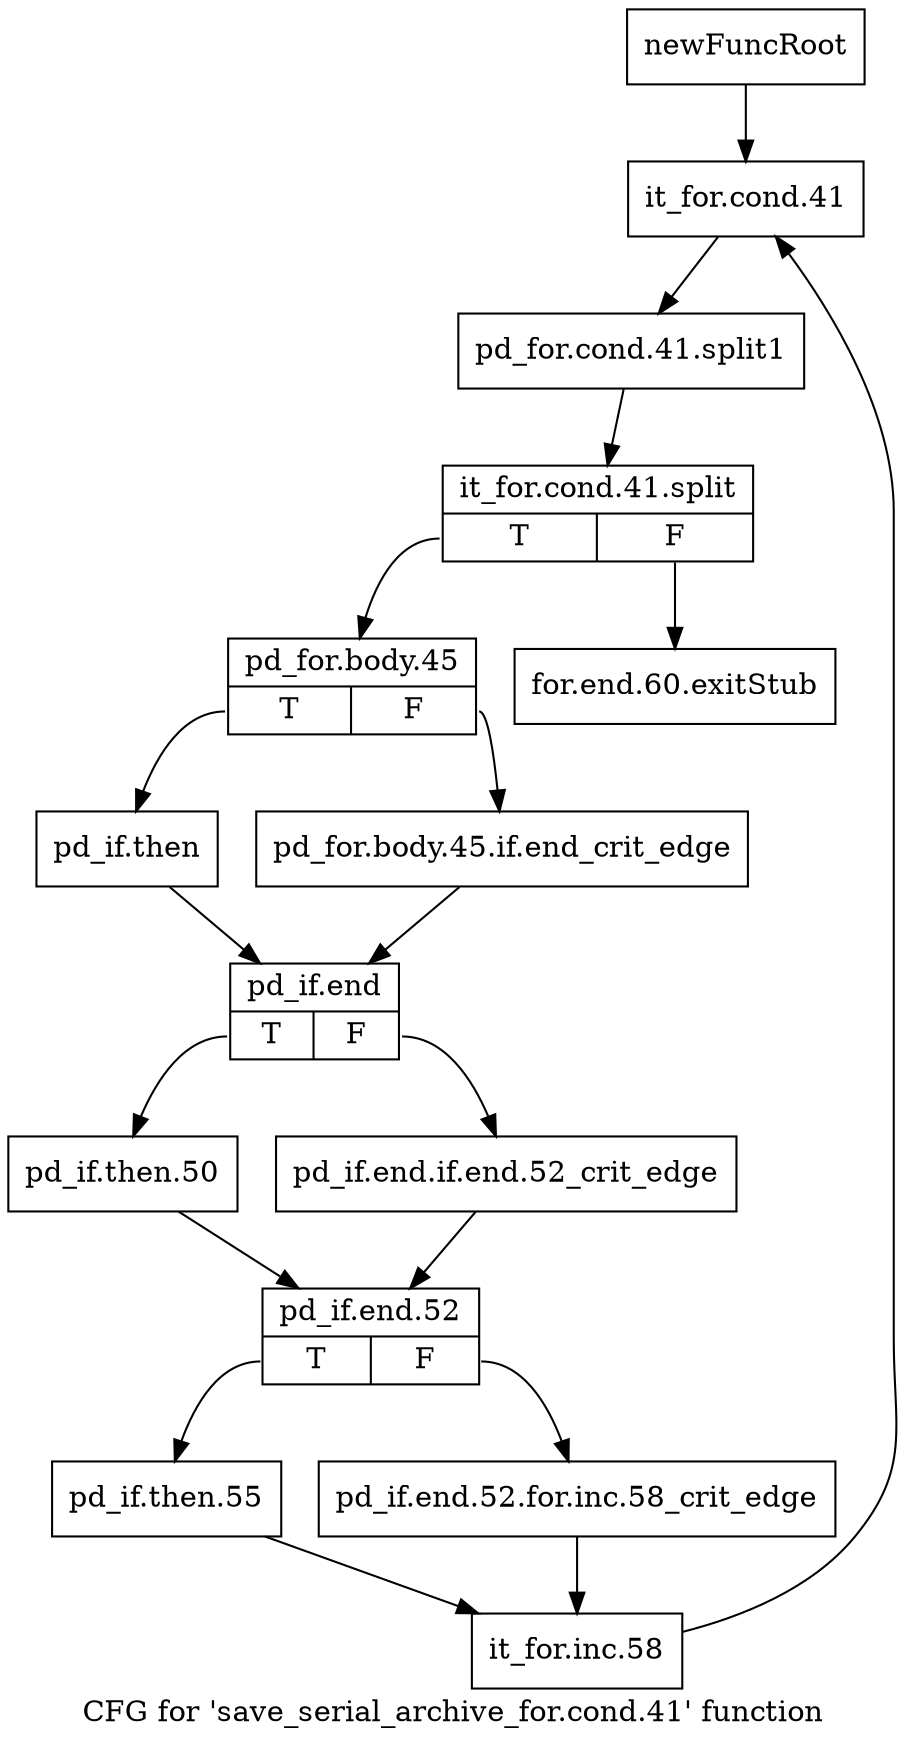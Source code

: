 digraph "CFG for 'save_serial_archive_for.cond.41' function" {
	label="CFG for 'save_serial_archive_for.cond.41' function";

	Node0x19efe40 [shape=record,label="{newFuncRoot}"];
	Node0x19efe40 -> Node0x19fa570;
	Node0x19fa520 [shape=record,label="{for.end.60.exitStub}"];
	Node0x19fa570 [shape=record,label="{it_for.cond.41}"];
	Node0x19fa570 -> Node0x1c66190;
	Node0x1c66190 [shape=record,label="{pd_for.cond.41.split1}"];
	Node0x1c66190 -> Node0x1cb67b0;
	Node0x1cb67b0 [shape=record,label="{it_for.cond.41.split|{<s0>T|<s1>F}}"];
	Node0x1cb67b0:s0 -> Node0x19fa5c0;
	Node0x1cb67b0:s1 -> Node0x19fa520;
	Node0x19fa5c0 [shape=record,label="{pd_for.body.45|{<s0>T|<s1>F}}"];
	Node0x19fa5c0:s0 -> Node0x19fa660;
	Node0x19fa5c0:s1 -> Node0x19fa610;
	Node0x19fa610 [shape=record,label="{pd_for.body.45.if.end_crit_edge}"];
	Node0x19fa610 -> Node0x19fa6b0;
	Node0x19fa660 [shape=record,label="{pd_if.then}"];
	Node0x19fa660 -> Node0x19fa6b0;
	Node0x19fa6b0 [shape=record,label="{pd_if.end|{<s0>T|<s1>F}}"];
	Node0x19fa6b0:s0 -> Node0x19fa750;
	Node0x19fa6b0:s1 -> Node0x19fa700;
	Node0x19fa700 [shape=record,label="{pd_if.end.if.end.52_crit_edge}"];
	Node0x19fa700 -> Node0x19fa7a0;
	Node0x19fa750 [shape=record,label="{pd_if.then.50}"];
	Node0x19fa750 -> Node0x19fa7a0;
	Node0x19fa7a0 [shape=record,label="{pd_if.end.52|{<s0>T|<s1>F}}"];
	Node0x19fa7a0:s0 -> Node0x19fa840;
	Node0x19fa7a0:s1 -> Node0x19fa7f0;
	Node0x19fa7f0 [shape=record,label="{pd_if.end.52.for.inc.58_crit_edge}"];
	Node0x19fa7f0 -> Node0x19fa890;
	Node0x19fa840 [shape=record,label="{pd_if.then.55}"];
	Node0x19fa840 -> Node0x19fa890;
	Node0x19fa890 [shape=record,label="{it_for.inc.58}"];
	Node0x19fa890 -> Node0x19fa570;
}
